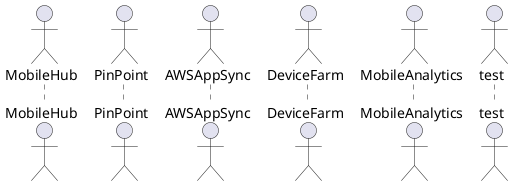 @startuml

actor MobileHub
/'管理コンソール
モバイルアプリ内に AWS サービスをセットアップできる
クラウドコンフィグファイルを生成したり、
AWS モバイル SDK でアプリと AWS のバックエンドとを接続できる'/
actor PinPoint
/'ターゲットプッシュ通知'/
actor AWSAppSync
/'Web とモバイルアプリのデータを自動更新
オフラインになっても、オンラインになったら即更新
'/
actor DeviceFarm
/'リモートにあるデバイスでテストできる'/
actor MobileAnalytics
/''/
actor test
/''/
actor test
/''/
actor test
/''/
actor test
/''/
actor test
/''/
actor test
/''/
actor test
/''/
@enduml
